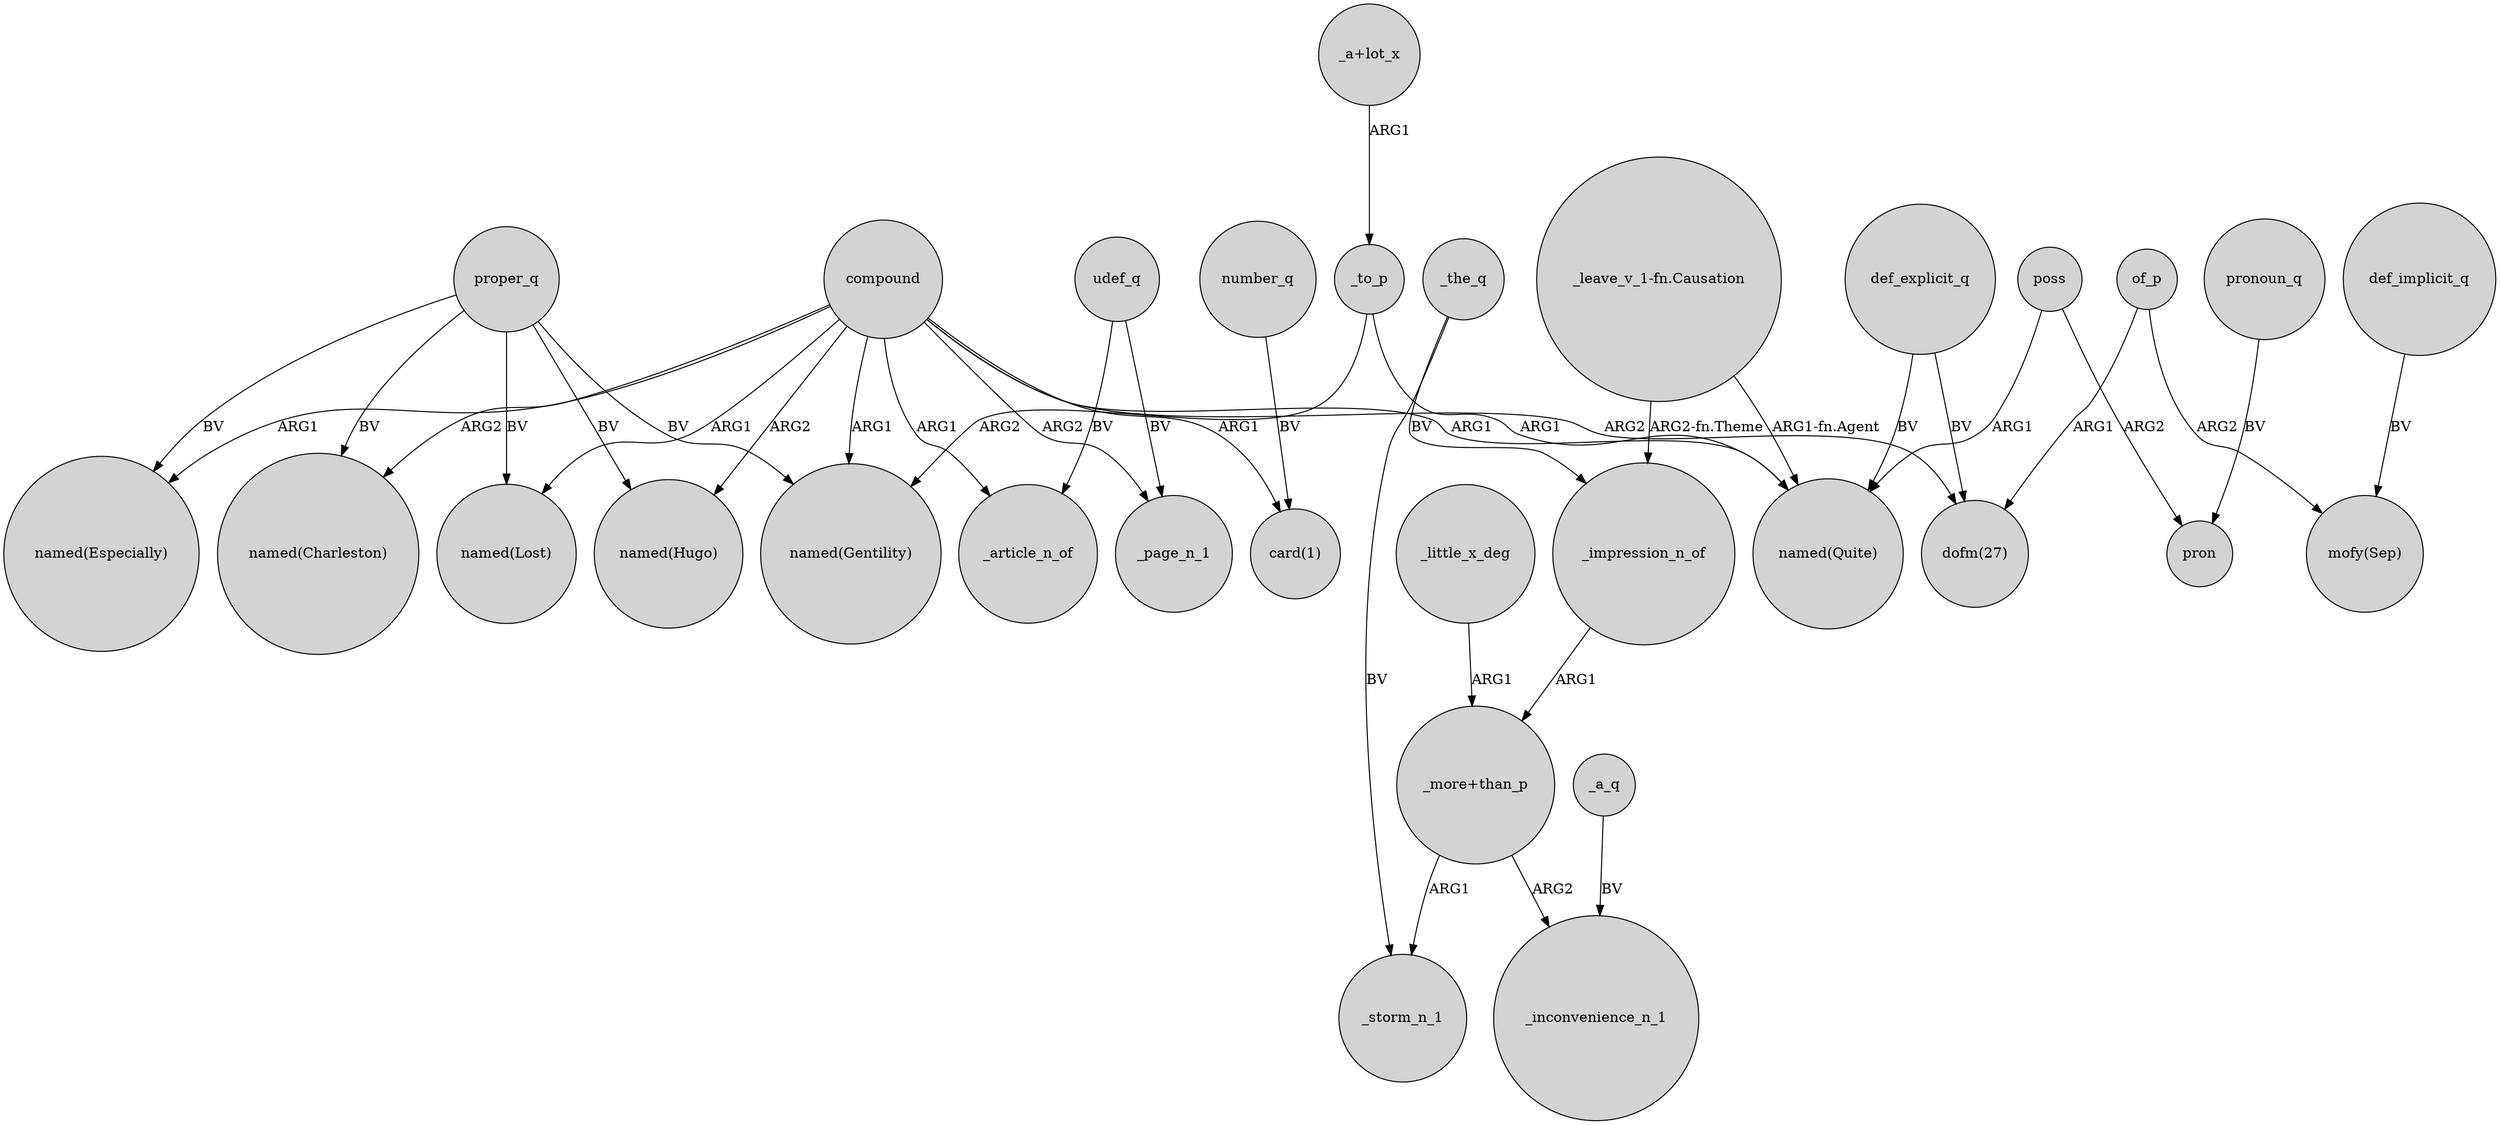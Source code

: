 digraph {
	node [shape=circle style=filled]
	compound -> "named(Gentility)" [label=ARG1]
	proper_q -> "named(Lost)" [label=BV]
	"_leave_v_1-fn.Causation" -> "named(Quite)" [label="ARG1-fn.Agent"]
	_impression_n_of -> "_more+than_p" [label=ARG1]
	poss -> pron [label=ARG2]
	_the_q -> _impression_n_of [label=BV]
	_the_q -> _storm_n_1 [label=BV]
	def_explicit_q -> "named(Quite)" [label=BV]
	"_more+than_p" -> _inconvenience_n_1 [label=ARG2]
	_to_p -> "named(Gentility)" [label=ARG2]
	compound -> "named(Charleston)" [label=ARG2]
	compound -> "named(Lost)" [label=ARG1]
	poss -> "named(Quite)" [label=ARG1]
	of_p -> "mofy(Sep)" [label=ARG2]
	"_leave_v_1-fn.Causation" -> _impression_n_of [label="ARG2-fn.Theme"]
	_to_p -> "named(Quite)" [label=ARG1]
	pronoun_q -> pron [label=BV]
	compound -> "named(Hugo)" [label=ARG2]
	compound -> _article_n_of [label=ARG1]
	compound -> "named(Especially)" [label=ARG1]
	proper_q -> "named(Especially)" [label=BV]
	def_explicit_q -> "dofm(27)" [label=BV]
	def_implicit_q -> "mofy(Sep)" [label=BV]
	udef_q -> _article_n_of [label=BV]
	number_q -> "card(1)" [label=BV]
	proper_q -> "named(Hugo)" [label=BV]
	compound -> "card(1)" [label=ARG1]
	proper_q -> "named(Gentility)" [label=BV]
	"_more+than_p" -> _storm_n_1 [label=ARG1]
	compound -> _page_n_1 [label=ARG2]
	"_a+lot_x" -> _to_p [label=ARG1]
	compound -> "named(Quite)" [label=ARG1]
	proper_q -> "named(Charleston)" [label=BV]
	_a_q -> _inconvenience_n_1 [label=BV]
	of_p -> "dofm(27)" [label=ARG1]
	compound -> "dofm(27)" [label=ARG2]
	udef_q -> _page_n_1 [label=BV]
	_little_x_deg -> "_more+than_p" [label=ARG1]
}
